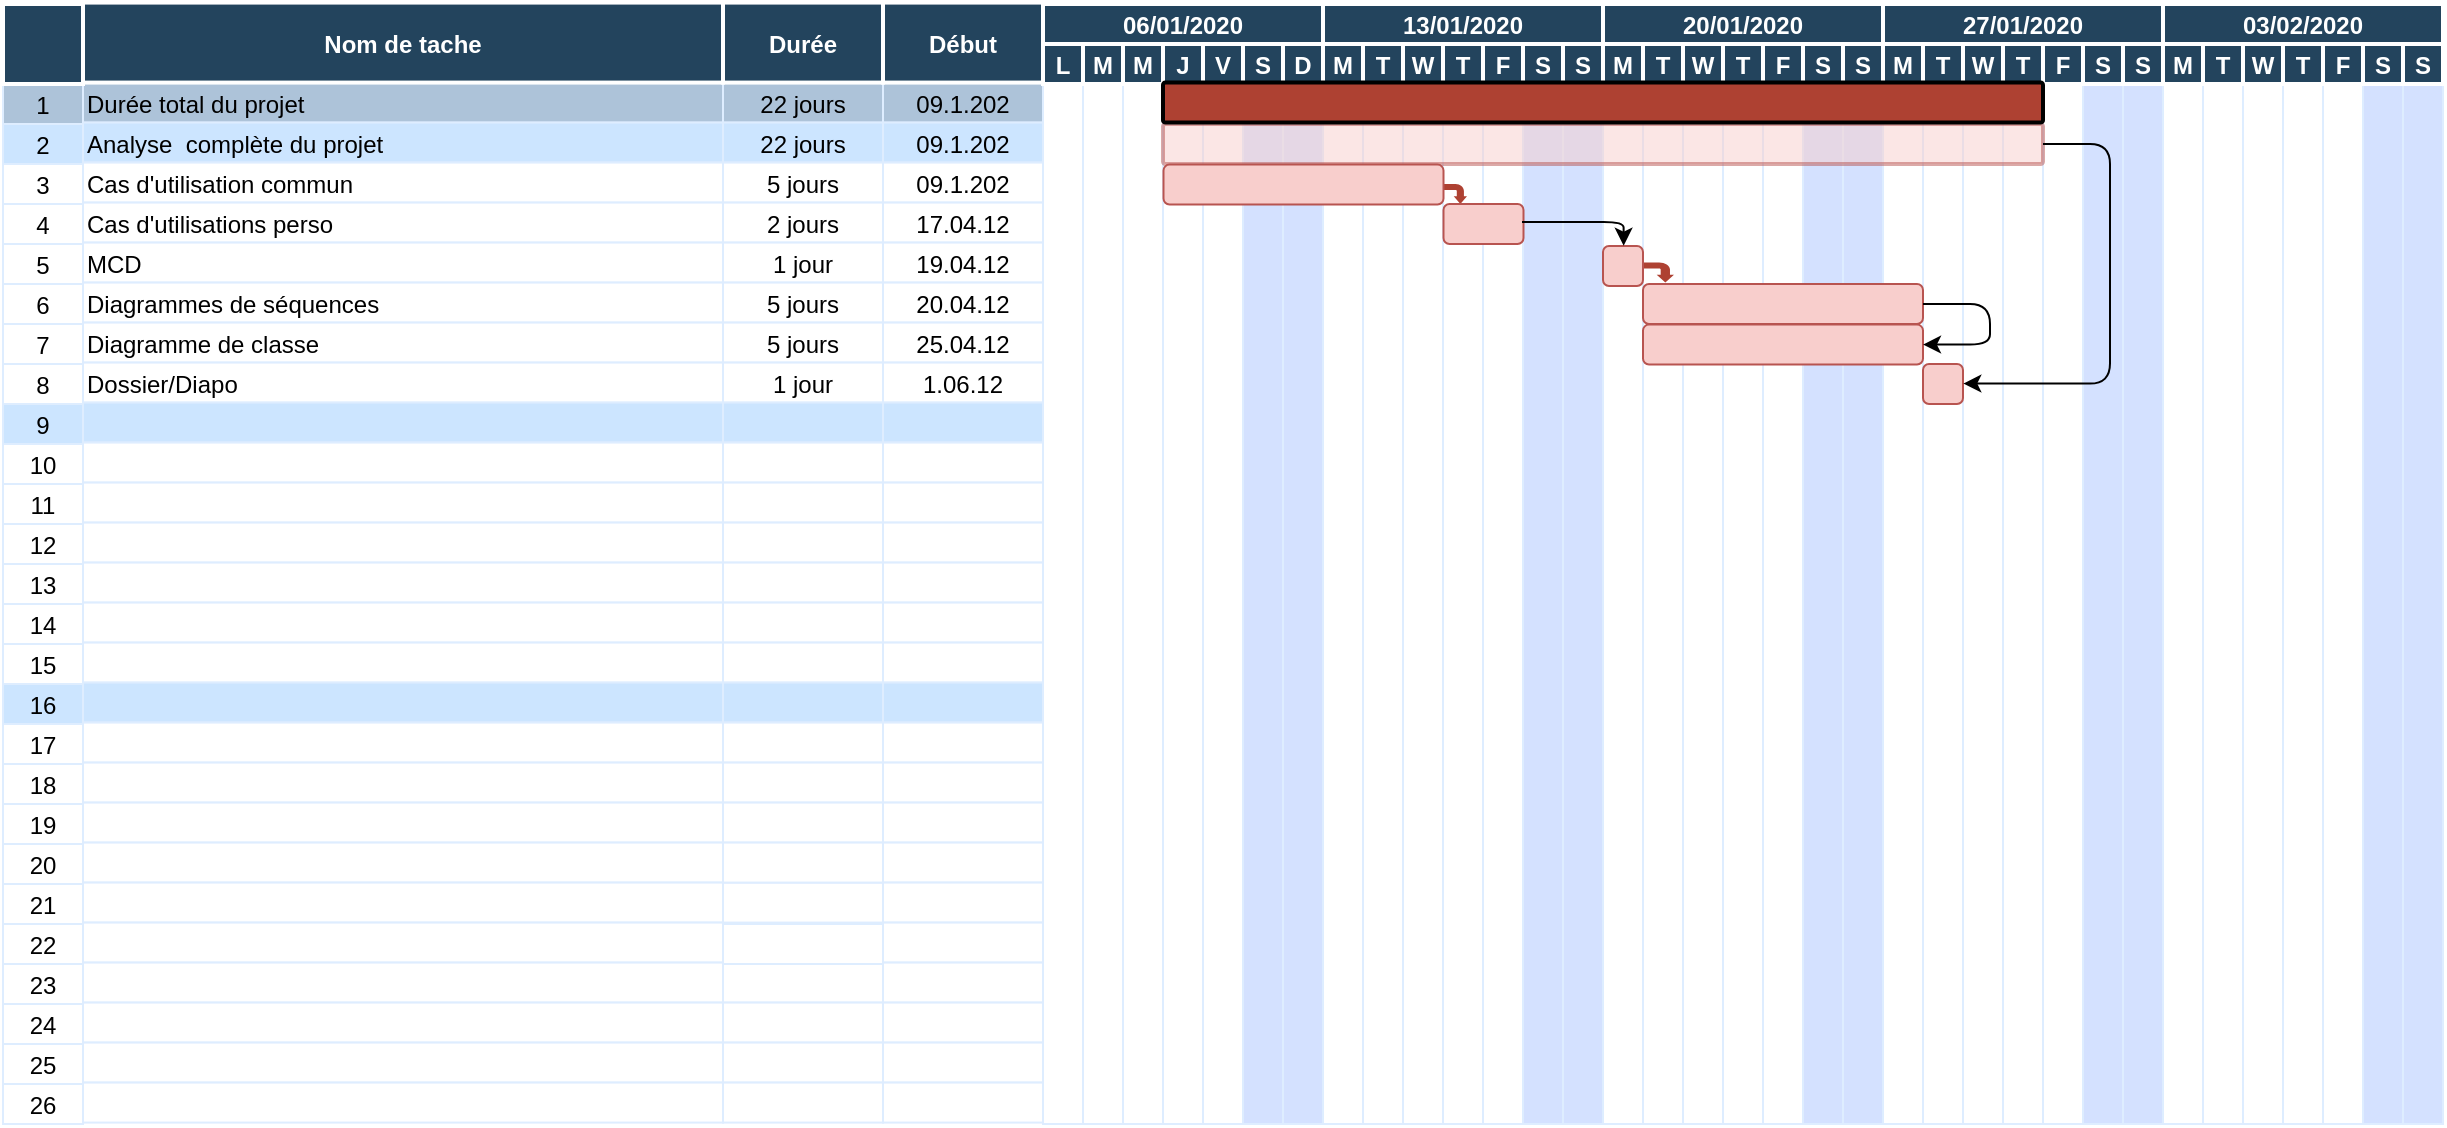 <mxfile version="12.6.1" type="device"><diagram name="Page-1" id="8378b5f6-a2b2-b727-a746-972ab9d02e00"><mxGraphModel dx="1185" dy="594" grid="1" gridSize="10" guides="1" tooltips="1" connect="0" arrows="1" fold="1" page="1" pageScale="1.5" pageWidth="1169" pageHeight="827" background="#ffffff" math="0" shadow="0"><root><mxCell id="0"/><mxCell id="1" parent="0"/><mxCell id="63" value="1" style="strokeColor=#DEEDFF;fillColor=#ADC3D9" parent="1" vertex="1"><mxGeometry x="166.5" y="380" width="40" height="20" as="geometry"/></mxCell><mxCell id="64" value="Durée total du projet" style="align=left;strokeColor=#DEEDFF;fillColor=#ADC3D9" parent="1" vertex="1"><mxGeometry x="206.5" y="379.29" width="320" height="20" as="geometry"/></mxCell><mxCell id="65" value="22 jours" style="strokeColor=#DEEDFF;fillColor=#ADC3D9" parent="1" vertex="1"><mxGeometry x="526.5" y="379.29" width="80.0" height="20" as="geometry"/></mxCell><mxCell id="66" value="09.1.202" style="strokeColor=#DEEDFF;fillColor=#ADC3D9" parent="1" vertex="1"><mxGeometry x="606.5" y="379.29" width="80.0" height="20" as="geometry"/></mxCell><mxCell id="68" value="" style="strokeColor=#DEEDFF" parent="1" vertex="1"><mxGeometry x="686.5" y="380.0" width="20" height="520" as="geometry"/></mxCell><mxCell id="69" value="2" style="strokeColor=#DEEDFF;fillColor=#CCE5FF" parent="1" vertex="1"><mxGeometry x="166.5" y="400.0" width="40" height="20" as="geometry"/></mxCell><mxCell id="70" value="Analyse  complète du projet" style="align=left;strokeColor=#DEEDFF;fillColor=#CCE5FF" parent="1" vertex="1"><mxGeometry x="206.5" y="399.29" width="320.0" height="20" as="geometry"/></mxCell><mxCell id="71" value="22 jours" style="strokeColor=#DEEDFF;fillColor=#CCE5FF" parent="1" vertex="1"><mxGeometry x="526.5" y="399.29" width="80.0" height="20" as="geometry"/></mxCell><mxCell id="72" value="09.1.202" style="strokeColor=#DEEDFF;fillColor=#CCE5FF" parent="1" vertex="1"><mxGeometry x="606.5" y="399.29" width="80.0" height="20" as="geometry"/></mxCell><mxCell id="74" value="3" style="strokeColor=#DEEDFF" parent="1" vertex="1"><mxGeometry x="166.5" y="420.0" width="40" height="20" as="geometry"/></mxCell><mxCell id="75" value="Cas d'utilisation commun" style="align=left;strokeColor=#DEEDFF" parent="1" vertex="1"><mxGeometry x="206.5" y="419.29" width="320.0" height="20.0" as="geometry"/></mxCell><mxCell id="76" value="5 jours" style="strokeColor=#DEEDFF" parent="1" vertex="1"><mxGeometry x="526.5" y="419.29" width="80.0" height="20" as="geometry"/></mxCell><mxCell id="77" value="09.1.202" style="strokeColor=#DEEDFF" parent="1" vertex="1"><mxGeometry x="606.5" y="419.29" width="80.0" height="20" as="geometry"/></mxCell><mxCell id="79" value="4" style="strokeColor=#DEEDFF" parent="1" vertex="1"><mxGeometry x="166.5" y="440.0" width="40" height="20" as="geometry"/></mxCell><mxCell id="80" value="Cas d'utilisations perso" style="align=left;strokeColor=#DEEDFF" parent="1" vertex="1"><mxGeometry x="206.5" y="439.29" width="320" height="20" as="geometry"/></mxCell><mxCell id="81" value="2 jours" style="strokeColor=#DEEDFF" parent="1" vertex="1"><mxGeometry x="526.5" y="439.29" width="80.0" height="20" as="geometry"/></mxCell><mxCell id="82" value="17.04.12" style="strokeColor=#DEEDFF" parent="1" vertex="1"><mxGeometry x="606.5" y="439.29" width="80.0" height="20" as="geometry"/></mxCell><mxCell id="84" value="5" style="strokeColor=#DEEDFF" parent="1" vertex="1"><mxGeometry x="166.5" y="460.0" width="40" height="20" as="geometry"/></mxCell><mxCell id="85" value="MCD" style="align=left;strokeColor=#DEEDFF" parent="1" vertex="1"><mxGeometry x="206.5" y="459.29" width="320.0" height="20" as="geometry"/></mxCell><mxCell id="86" value="1 jour" style="strokeColor=#DEEDFF" parent="1" vertex="1"><mxGeometry x="526.5" y="459.29" width="80.0" height="20" as="geometry"/></mxCell><mxCell id="87" value="19.04.12" style="strokeColor=#DEEDFF" parent="1" vertex="1"><mxGeometry x="606.5" y="459.29" width="80.0" height="20" as="geometry"/></mxCell><mxCell id="89" value="6" style="strokeColor=#DEEDFF" parent="1" vertex="1"><mxGeometry x="166.5" y="480.0" width="40" height="20" as="geometry"/></mxCell><mxCell id="90" value="Diagrammes de séquences" style="align=left;strokeColor=#DEEDFF" parent="1" vertex="1"><mxGeometry x="206.5" y="479.29" width="320.0" height="20" as="geometry"/></mxCell><mxCell id="91" value="5 jours" style="strokeColor=#DEEDFF" parent="1" vertex="1"><mxGeometry x="526.5" y="479.29" width="80.0" height="20" as="geometry"/></mxCell><mxCell id="92" value="20.04.12" style="strokeColor=#DEEDFF" parent="1" vertex="1"><mxGeometry x="606.5" y="479.29" width="80.0" height="20" as="geometry"/></mxCell><mxCell id="94" value="7" style="strokeColor=#DEEDFF" parent="1" vertex="1"><mxGeometry x="166.5" y="500.0" width="40" height="20" as="geometry"/></mxCell><mxCell id="95" value="Diagramme de classe" style="align=left;strokeColor=#DEEDFF" parent="1" vertex="1"><mxGeometry x="206.5" y="499.29" width="320.0" height="20" as="geometry"/></mxCell><mxCell id="96" value="5 jours" style="strokeColor=#DEEDFF" parent="1" vertex="1"><mxGeometry x="526.5" y="499.29" width="80.0" height="20" as="geometry"/></mxCell><mxCell id="97" value="25.04.12" style="strokeColor=#DEEDFF" parent="1" vertex="1"><mxGeometry x="606.5" y="499.29" width="80.0" height="20" as="geometry"/></mxCell><mxCell id="99" value="8" style="strokeColor=#DEEDFF" parent="1" vertex="1"><mxGeometry x="166.5" y="520.0" width="40" height="20" as="geometry"/></mxCell><mxCell id="100" value="Dossier/Diapo" style="align=left;strokeColor=#DEEDFF" parent="1" vertex="1"><mxGeometry x="206.5" y="519.29" width="320.0" height="20" as="geometry"/></mxCell><mxCell id="101" value="1 jour" style="strokeColor=#DEEDFF" parent="1" vertex="1"><mxGeometry x="526.5" y="519.29" width="80.0" height="20" as="geometry"/></mxCell><mxCell id="102" value="1.06.12" style="strokeColor=#DEEDFF" parent="1" vertex="1"><mxGeometry x="606.5" y="519.29" width="80.0" height="20" as="geometry"/></mxCell><mxCell id="104" value="9" style="strokeColor=#DEEDFF;fillColor=#CCE5FF" parent="1" vertex="1"><mxGeometry x="166.5" y="540.0" width="40" height="20" as="geometry"/></mxCell><mxCell id="105" value="" style="align=left;strokeColor=#DEEDFF;fillColor=#CCE5FF" parent="1" vertex="1"><mxGeometry x="206.5" y="539.29" width="320.0" height="20.0" as="geometry"/></mxCell><mxCell id="106" value="" style="strokeColor=#DEEDFF;fillColor=#CCE5FF" parent="1" vertex="1"><mxGeometry x="526.5" y="539.29" width="80.0" height="20" as="geometry"/></mxCell><mxCell id="107" value="" style="strokeColor=#DEEDFF;fillColor=#CCE5FF" parent="1" vertex="1"><mxGeometry x="606.5" y="539.29" width="80.0" height="20" as="geometry"/></mxCell><mxCell id="109" value="10" style="strokeColor=#DEEDFF" parent="1" vertex="1"><mxGeometry x="166.5" y="560.0" width="40" height="20" as="geometry"/></mxCell><mxCell id="110" value="" style="align=left;strokeColor=#DEEDFF" parent="1" vertex="1"><mxGeometry x="206.5" y="559.29" width="320.0" height="20" as="geometry"/></mxCell><mxCell id="111" value="" style="strokeColor=#DEEDFF" parent="1" vertex="1"><mxGeometry x="526.5" y="559.29" width="80.0" height="20" as="geometry"/></mxCell><mxCell id="112" value="" style="strokeColor=#DEEDFF" parent="1" vertex="1"><mxGeometry x="606.5" y="559.29" width="80.0" height="20" as="geometry"/></mxCell><mxCell id="114" value="11" style="strokeColor=#DEEDFF" parent="1" vertex="1"><mxGeometry x="166.5" y="580.0" width="40" height="20" as="geometry"/></mxCell><mxCell id="115" value="" style="align=left;strokeColor=#DEEDFF" parent="1" vertex="1"><mxGeometry x="206.5" y="579.29" width="320.0" height="20" as="geometry"/></mxCell><mxCell id="116" value="" style="strokeColor=#DEEDFF" parent="1" vertex="1"><mxGeometry x="526.5" y="579.29" width="80.0" height="20" as="geometry"/></mxCell><mxCell id="117" value="" style="strokeColor=#DEEDFF" parent="1" vertex="1"><mxGeometry x="606.5" y="579.29" width="80.0" height="20" as="geometry"/></mxCell><mxCell id="119" value="12" style="strokeColor=#DEEDFF" parent="1" vertex="1"><mxGeometry x="166.5" y="600.0" width="40" height="20" as="geometry"/></mxCell><mxCell id="120" value="" style="align=left;strokeColor=#DEEDFF" parent="1" vertex="1"><mxGeometry x="206.5" y="599.29" width="320" height="20" as="geometry"/></mxCell><mxCell id="121" value="" style="strokeColor=#DEEDFF" parent="1" vertex="1"><mxGeometry x="526.5" y="599.29" width="80.0" height="20" as="geometry"/></mxCell><mxCell id="122" value="" style="strokeColor=#DEEDFF" parent="1" vertex="1"><mxGeometry x="606.5" y="599.29" width="80.0" height="20" as="geometry"/></mxCell><mxCell id="124" value="13" style="strokeColor=#DEEDFF" parent="1" vertex="1"><mxGeometry x="166.5" y="620.0" width="40" height="20" as="geometry"/></mxCell><mxCell id="125" value="" style="align=left;strokeColor=#DEEDFF" parent="1" vertex="1"><mxGeometry x="206.5" y="619.29" width="320" height="20" as="geometry"/></mxCell><mxCell id="126" value="" style="strokeColor=#DEEDFF" parent="1" vertex="1"><mxGeometry x="526.5" y="619.29" width="80.0" height="20" as="geometry"/></mxCell><mxCell id="127" value="" style="strokeColor=#DEEDFF" parent="1" vertex="1"><mxGeometry x="606.5" y="619.29" width="80.0" height="20" as="geometry"/></mxCell><mxCell id="129" value="14" style="strokeColor=#DEEDFF" parent="1" vertex="1"><mxGeometry x="166.5" y="640.0" width="40" height="20" as="geometry"/></mxCell><mxCell id="130" value="" style="align=left;strokeColor=#DEEDFF" parent="1" vertex="1"><mxGeometry x="206.5" y="639.29" width="320.0" height="20" as="geometry"/></mxCell><mxCell id="131" value="" style="strokeColor=#DEEDFF" parent="1" vertex="1"><mxGeometry x="526.5" y="639.29" width="80.0" height="20" as="geometry"/></mxCell><mxCell id="132" value="" style="strokeColor=#DEEDFF" parent="1" vertex="1"><mxGeometry x="606.5" y="639.29" width="80.0" height="20" as="geometry"/></mxCell><mxCell id="134" value="15" style="strokeColor=#DEEDFF;fillColor=#FFFFFF" parent="1" vertex="1"><mxGeometry x="166.5" y="660.0" width="40" height="20" as="geometry"/></mxCell><mxCell id="135" value="" style="align=left;strokeColor=#DEEDFF;fillColor=#FFFFFF" parent="1" vertex="1"><mxGeometry x="206.5" y="659.29" width="320.0" height="20" as="geometry"/></mxCell><mxCell id="136" value="" style="strokeColor=#DEEDFF;fillColor=#FFFFFF" parent="1" vertex="1"><mxGeometry x="526.5" y="659.29" width="80.0" height="20" as="geometry"/></mxCell><mxCell id="137" value="" style="strokeColor=#DEEDFF;fillColor=#FFFFFF" parent="1" vertex="1"><mxGeometry x="606.5" y="659.29" width="80.0" height="20" as="geometry"/></mxCell><mxCell id="139" value="16" style="strokeColor=#DEEDFF;fillColor=#CCE5FF" parent="1" vertex="1"><mxGeometry x="166.5" y="680.0" width="40" height="20" as="geometry"/></mxCell><mxCell id="140" value="" style="align=left;strokeColor=#DEEDFF;fillColor=#CCE5FF" parent="1" vertex="1"><mxGeometry x="206.5" y="679.29" width="320.0" height="20" as="geometry"/></mxCell><mxCell id="141" value="" style="strokeColor=#DEEDFF;fillColor=#CCE5FF" parent="1" vertex="1"><mxGeometry x="526.5" y="679.29" width="80.0" height="20" as="geometry"/></mxCell><mxCell id="142" value="" style="strokeColor=#DEEDFF;fillColor=#CCE5FF" parent="1" vertex="1"><mxGeometry x="606.5" y="679.29" width="80.0" height="20" as="geometry"/></mxCell><mxCell id="144" value="17" style="strokeColor=#DEEDFF" parent="1" vertex="1"><mxGeometry x="166.5" y="700.0" width="40" height="20" as="geometry"/></mxCell><mxCell id="145" value="" style="align=left;strokeColor=#DEEDFF" parent="1" vertex="1"><mxGeometry x="206.5" y="699.29" width="320.0" height="20" as="geometry"/></mxCell><mxCell id="146" value="" style="strokeColor=#DEEDFF" parent="1" vertex="1"><mxGeometry x="526.5" y="699.29" width="80.0" height="20" as="geometry"/></mxCell><mxCell id="147" value="" style="strokeColor=#DEEDFF" parent="1" vertex="1"><mxGeometry x="606.5" y="699.29" width="80.0" height="20" as="geometry"/></mxCell><mxCell id="149" value="18" style="strokeColor=#DEEDFF" parent="1" vertex="1"><mxGeometry x="166.5" y="720.0" width="40" height="20" as="geometry"/></mxCell><mxCell id="150" value="" style="align=left;strokeColor=#DEEDFF" parent="1" vertex="1"><mxGeometry x="206.5" y="719.29" width="320.0" height="20" as="geometry"/></mxCell><mxCell id="151" value="" style="strokeColor=#DEEDFF" parent="1" vertex="1"><mxGeometry x="526.5" y="719.29" width="80.0" height="20" as="geometry"/></mxCell><mxCell id="152" value="" style="strokeColor=#DEEDFF" parent="1" vertex="1"><mxGeometry x="606.5" y="719.29" width="80.0" height="20" as="geometry"/></mxCell><mxCell id="154" value="19" style="strokeColor=#DEEDFF" parent="1" vertex="1"><mxGeometry x="166.5" y="740.0" width="40" height="20" as="geometry"/></mxCell><mxCell id="155" value="" style="align=left;strokeColor=#DEEDFF" parent="1" vertex="1"><mxGeometry x="206.5" y="739.29" width="320.0" height="20" as="geometry"/></mxCell><mxCell id="156" value="" style="strokeColor=#DEEDFF" parent="1" vertex="1"><mxGeometry x="526.5" y="739.29" width="80.0" height="20" as="geometry"/></mxCell><mxCell id="157" value="" style="strokeColor=#DEEDFF" parent="1" vertex="1"><mxGeometry x="606.5" y="739.29" width="80.0" height="20" as="geometry"/></mxCell><mxCell id="159" value="20" style="strokeColor=#DEEDFF" parent="1" vertex="1"><mxGeometry x="166.5" y="760.0" width="40" height="20" as="geometry"/></mxCell><mxCell id="160" value="" style="align=left;strokeColor=#DEEDFF" parent="1" vertex="1"><mxGeometry x="206.5" y="759.29" width="320.0" height="20" as="geometry"/></mxCell><mxCell id="162" value="" style="strokeColor=#DEEDFF" parent="1" vertex="1"><mxGeometry x="606.5" y="759.29" width="80.0" height="20" as="geometry"/></mxCell><mxCell id="164" value="21" style="strokeColor=#DEEDFF" parent="1" vertex="1"><mxGeometry x="166.5" y="780.0" width="40" height="20" as="geometry"/></mxCell><mxCell id="165" value="" style="align=left;strokeColor=#DEEDFF" parent="1" vertex="1"><mxGeometry x="206.5" y="779.29" width="320.0" height="20" as="geometry"/></mxCell><mxCell id="166" value="" style="strokeColor=#DEEDFF" parent="1" vertex="1"><mxGeometry x="526.5" y="779.29" width="80.0" height="20" as="geometry"/></mxCell><mxCell id="167" value="" style="strokeColor=#DEEDFF" parent="1" vertex="1"><mxGeometry x="606.5" y="779.29" width="80.0" height="20" as="geometry"/></mxCell><mxCell id="169" value="22" style="strokeColor=#DEEDFF" parent="1" vertex="1"><mxGeometry x="166.5" y="800.0" width="40" height="20" as="geometry"/></mxCell><mxCell id="170" value="" style="align=left;strokeColor=#DEEDFF" parent="1" vertex="1"><mxGeometry x="206.5" y="799.29" width="320.0" height="20" as="geometry"/></mxCell><mxCell id="172" value="" style="strokeColor=#DEEDFF" parent="1" vertex="1"><mxGeometry x="606.5" y="799.29" width="80.0" height="20" as="geometry"/></mxCell><mxCell id="174" value="23" style="strokeColor=#DEEDFF" parent="1" vertex="1"><mxGeometry x="166.5" y="820.0" width="40" height="20" as="geometry"/></mxCell><mxCell id="175" value="" style="align=left;strokeColor=#DEEDFF" parent="1" vertex="1"><mxGeometry x="206.5" y="819.29" width="320.0" height="20" as="geometry"/></mxCell><mxCell id="176" value="" style="strokeColor=#DEEDFF" parent="1" vertex="1"><mxGeometry x="526.5" y="819.29" width="80.0" height="20" as="geometry"/></mxCell><mxCell id="177" value="" style="strokeColor=#DEEDFF" parent="1" vertex="1"><mxGeometry x="606.5" y="819.29" width="80.0" height="20" as="geometry"/></mxCell><mxCell id="179" value="24" style="strokeColor=#DEEDFF" parent="1" vertex="1"><mxGeometry x="166.5" y="840.0" width="40" height="20" as="geometry"/></mxCell><mxCell id="180" value="" style="align=left;strokeColor=#DEEDFF" parent="1" vertex="1"><mxGeometry x="206.5" y="839.29" width="320.0" height="20" as="geometry"/></mxCell><mxCell id="181" value="" style="strokeColor=#DEEDFF" parent="1" vertex="1"><mxGeometry x="526.5" y="839.29" width="80.0" height="20" as="geometry"/></mxCell><mxCell id="182" value="" style="strokeColor=#DEEDFF" parent="1" vertex="1"><mxGeometry x="606.5" y="839.29" width="80.0" height="20" as="geometry"/></mxCell><mxCell id="184" value="25" style="strokeColor=#DEEDFF" parent="1" vertex="1"><mxGeometry x="166.5" y="860.0" width="40" height="20" as="geometry"/></mxCell><mxCell id="185" value="" style="align=left;strokeColor=#DEEDFF" parent="1" vertex="1"><mxGeometry x="206.5" y="859.29" width="320.0" height="20" as="geometry"/></mxCell><mxCell id="186" value="" style="strokeColor=#DEEDFF" parent="1" vertex="1"><mxGeometry x="526.5" y="859.29" width="80.0" height="20" as="geometry"/></mxCell><mxCell id="187" value="" style="strokeColor=#DEEDFF" parent="1" vertex="1"><mxGeometry x="606.5" y="859.29" width="80.0" height="20" as="geometry"/></mxCell><mxCell id="189" value="26" style="strokeColor=#DEEDFF" parent="1" vertex="1"><mxGeometry x="166.5" y="880.0" width="40" height="20" as="geometry"/></mxCell><mxCell id="190" value="" style="align=left;strokeColor=#DEEDFF" parent="1" vertex="1"><mxGeometry x="206.5" y="879.29" width="320.0" height="20" as="geometry"/></mxCell><mxCell id="191" value="" style="strokeColor=#DEEDFF" parent="1" vertex="1"><mxGeometry x="526.5" y="879.29" width="80.0" height="20" as="geometry"/></mxCell><mxCell id="192" value="" style="strokeColor=#DEEDFF" parent="1" vertex="1"><mxGeometry x="606.5" y="879.29" width="80.0" height="20" as="geometry"/></mxCell><mxCell id="194" value="" style="strokeColor=#DEEDFF" parent="1" vertex="1"><mxGeometry x="706.5" y="380.0" width="20" height="520" as="geometry"/></mxCell><mxCell id="195" value="" style="strokeColor=#DEEDFF" parent="1" vertex="1"><mxGeometry x="726.5" y="380.0" width="20" height="520" as="geometry"/></mxCell><mxCell id="196" value="" style="strokeColor=#DEEDFF" parent="1" vertex="1"><mxGeometry x="746.5" y="380.0" width="20" height="520" as="geometry"/></mxCell><mxCell id="197" value="" style="strokeColor=#DEEDFF" parent="1" vertex="1"><mxGeometry x="766.5" y="380.0" width="20" height="520" as="geometry"/></mxCell><mxCell id="198" value="" style="strokeColor=#DEEDFF;fillColor=#D4E1FF" parent="1" vertex="1"><mxGeometry x="786.5" y="380.0" width="20" height="520" as="geometry"/></mxCell><mxCell id="199" value="" style="strokeColor=#DEEDFF;fillColor=#D4E1FF" parent="1" vertex="1"><mxGeometry x="806.5" y="380.0" width="20" height="520" as="geometry"/></mxCell><mxCell id="200" value="" style="strokeColor=#DEEDFF" parent="1" vertex="1"><mxGeometry x="826.5" y="380.0" width="20" height="520" as="geometry"/></mxCell><mxCell id="201" value="" style="strokeColor=#DEEDFF" parent="1" vertex="1"><mxGeometry x="846.5" y="380.0" width="20" height="520" as="geometry"/></mxCell><mxCell id="202" value="" style="strokeColor=#DEEDFF" parent="1" vertex="1"><mxGeometry x="866.5" y="380.0" width="20" height="520" as="geometry"/></mxCell><mxCell id="203" value="" style="strokeColor=#DEEDFF" parent="1" vertex="1"><mxGeometry x="886.5" y="380.0" width="20" height="520" as="geometry"/></mxCell><mxCell id="204" value="" style="strokeColor=#DEEDFF" parent="1" vertex="1"><mxGeometry x="906.5" y="380.0" width="20" height="520" as="geometry"/></mxCell><mxCell id="205" value="" style="strokeColor=#DEEDFF;fillColor=#D4E1FF" parent="1" vertex="1"><mxGeometry x="926.5" y="380.0" width="20" height="520" as="geometry"/></mxCell><mxCell id="206" value="" style="strokeColor=#DEEDFF;fillColor=#D4E1FF" parent="1" vertex="1"><mxGeometry x="946.5" y="380.0" width="20" height="520" as="geometry"/></mxCell><mxCell id="207" value="" style="strokeColor=#DEEDFF" parent="1" vertex="1"><mxGeometry x="966.5" y="380.0" width="20" height="520" as="geometry"/></mxCell><mxCell id="208" value="" style="strokeColor=#DEEDFF" parent="1" vertex="1"><mxGeometry x="986.5" y="380.0" width="20" height="520" as="geometry"/></mxCell><mxCell id="209" value="" style="strokeColor=#DEEDFF" parent="1" vertex="1"><mxGeometry x="1006.5" y="380.0" width="20" height="520" as="geometry"/></mxCell><mxCell id="210" value="" style="strokeColor=#DEEDFF" parent="1" vertex="1"><mxGeometry x="1026.5" y="380.0" width="20" height="520" as="geometry"/></mxCell><mxCell id="211" value="" style="strokeColor=#DEEDFF" parent="1" vertex="1"><mxGeometry x="1046.5" y="380.0" width="20" height="520" as="geometry"/></mxCell><mxCell id="212" value="" style="strokeColor=#DEEDFF;fillColor=#D4E1FF" parent="1" vertex="1"><mxGeometry x="1066.5" y="380.0" width="20" height="520" as="geometry"/></mxCell><mxCell id="213" value="" style="strokeColor=#DEEDFF;fillColor=#D4E1FF" parent="1" vertex="1"><mxGeometry x="1086.5" y="380.0" width="20" height="520" as="geometry"/></mxCell><mxCell id="214" value="" style="strokeColor=#DEEDFF" parent="1" vertex="1"><mxGeometry x="1106.5" y="380.0" width="20" height="520" as="geometry"/></mxCell><mxCell id="215" value="" style="strokeColor=#DEEDFF" parent="1" vertex="1"><mxGeometry x="1126.5" y="380.0" width="20" height="520" as="geometry"/></mxCell><mxCell id="216" value="" style="strokeColor=#DEEDFF" parent="1" vertex="1"><mxGeometry x="1146.5" y="380.0" width="20" height="520" as="geometry"/></mxCell><mxCell id="217" value="" style="strokeColor=#DEEDFF" parent="1" vertex="1"><mxGeometry x="1166.5" y="380.0" width="20" height="520" as="geometry"/></mxCell><mxCell id="218" value="" style="strokeColor=#DEEDFF" parent="1" vertex="1"><mxGeometry x="1186.5" y="380.0" width="20" height="520" as="geometry"/></mxCell><mxCell id="219" value="" style="strokeColor=#DEEDFF;fillColor=#D4E1FF" parent="1" vertex="1"><mxGeometry x="1206.5" y="380.0" width="20" height="520" as="geometry"/></mxCell><mxCell id="220" value="" style="strokeColor=#DEEDFF;fillColor=#D4E1FF" parent="1" vertex="1"><mxGeometry x="1226.5" y="380.0" width="20" height="520" as="geometry"/></mxCell><mxCell id="221" value="" style="strokeColor=#DEEDFF" parent="1" vertex="1"><mxGeometry x="1246.5" y="380.0" width="20" height="520" as="geometry"/></mxCell><mxCell id="222" value="" style="strokeColor=#DEEDFF" parent="1" vertex="1"><mxGeometry x="1266.5" y="380.0" width="20" height="520" as="geometry"/></mxCell><mxCell id="223" value="" style="strokeColor=#DEEDFF" parent="1" vertex="1"><mxGeometry x="1286.5" y="380.0" width="20" height="520" as="geometry"/></mxCell><mxCell id="224" value="" style="strokeColor=#DEEDFF" parent="1" vertex="1"><mxGeometry x="1306.5" y="380.0" width="20" height="520" as="geometry"/></mxCell><mxCell id="225" value="" style="strokeColor=#DEEDFF" parent="1" vertex="1"><mxGeometry x="1326.5" y="380.0" width="20" height="520" as="geometry"/></mxCell><mxCell id="226" value="" style="strokeColor=#DEEDFF;fillColor=#D4E1FF" parent="1" vertex="1"><mxGeometry x="1346.5" y="380.0" width="20" height="520" as="geometry"/></mxCell><mxCell id="227" value="" style="strokeColor=#DEEDFF;fillColor=#D4E1FF" parent="1" vertex="1"><mxGeometry x="1366.5" y="380.0" width="20" height="520" as="geometry"/></mxCell><mxCell id="2" value="Nom de tache" style="fillColor=#23445D;strokeColor=#FFFFFF;strokeWidth=2;fontColor=#FFFFFF;fontStyle=1" parent="1" vertex="1"><mxGeometry x="206.5" y="339.29" width="320" height="40" as="geometry"/></mxCell><mxCell id="3" value="" style="fillColor=#23445D;strokeColor=#FFFFFF;strokeWidth=2;fontColor=#FFFFFF;fontStyle=1" parent="1" vertex="1"><mxGeometry x="166.5" y="340" width="40" height="40" as="geometry"/></mxCell><mxCell id="4" value="06/01/2020" style="fillColor=#23445D;strokeColor=#FFFFFF;strokeWidth=2;fontColor=#FFFFFF;fontStyle=1" parent="1" vertex="1"><mxGeometry x="686.5" y="340.0" width="140" height="20" as="geometry"/></mxCell><mxCell id="5" value="L" style="fillColor=#23445D;strokeColor=#FFFFFF;strokeWidth=2;fontColor=#FFFFFF;fontStyle=1" parent="1" vertex="1"><mxGeometry x="686.5" y="360.0" width="20" height="20" as="geometry"/></mxCell><mxCell id="6" value="M" style="fillColor=#23445D;strokeColor=#FFFFFF;strokeWidth=2;fontColor=#FFFFFF;fontStyle=1" parent="1" vertex="1"><mxGeometry x="706.5" y="360.0" width="20" height="20" as="geometry"/></mxCell><mxCell id="7" value="M" style="fillColor=#23445D;strokeColor=#FFFFFF;strokeWidth=2;fontColor=#FFFFFF;fontStyle=1" parent="1" vertex="1"><mxGeometry x="726.5" y="360.0" width="20" height="20" as="geometry"/></mxCell><mxCell id="8" value="J" style="fillColor=#23445D;strokeColor=#FFFFFF;strokeWidth=2;fontColor=#FFFFFF;fontStyle=1" parent="1" vertex="1"><mxGeometry x="746.5" y="360.0" width="20" height="20" as="geometry"/></mxCell><mxCell id="9" value="V" style="fillColor=#23445D;strokeColor=#FFFFFF;strokeWidth=2;fontColor=#FFFFFF;fontStyle=1" parent="1" vertex="1"><mxGeometry x="766.5" y="360.0" width="20" height="20" as="geometry"/></mxCell><mxCell id="10" value="S" style="fillColor=#23445D;strokeColor=#FFFFFF;strokeWidth=2;fontColor=#FFFFFF;fontStyle=1" parent="1" vertex="1"><mxGeometry x="786.5" y="360.0" width="20" height="20" as="geometry"/></mxCell><mxCell id="11" value="D" style="fillColor=#23445D;strokeColor=#FFFFFF;strokeWidth=2;fontColor=#FFFFFF;fontStyle=1" parent="1" vertex="1"><mxGeometry x="806.5" y="360.0" width="20" height="20" as="geometry"/></mxCell><mxCell id="12" value="Durée" style="fillColor=#23445D;strokeColor=#FFFFFF;strokeWidth=2;fontColor=#FFFFFF;fontStyle=1" parent="1" vertex="1"><mxGeometry x="526.5" y="339.29" width="80.0" height="40.0" as="geometry"/></mxCell><mxCell id="13" value="Début" style="fillColor=#23445D;strokeColor=#FFFFFF;strokeWidth=2;fontColor=#FFFFFF;fontStyle=1" parent="1" vertex="1"><mxGeometry x="606.5" y="339.29" width="80.0" height="40.0" as="geometry"/></mxCell><mxCell id="15" value="13/01/2020" style="fillColor=#23445D;strokeColor=#FFFFFF;strokeWidth=2;fontColor=#FFFFFF;fontStyle=1" parent="1" vertex="1"><mxGeometry x="826.5" y="340.0" width="140" height="20" as="geometry"/></mxCell><mxCell id="16" value="M" style="fillColor=#23445D;strokeColor=#FFFFFF;strokeWidth=2;fontColor=#FFFFFF;fontStyle=1" parent="1" vertex="1"><mxGeometry x="826.5" y="360.0" width="20" height="20" as="geometry"/></mxCell><mxCell id="17" value="T" style="fillColor=#23445D;strokeColor=#FFFFFF;strokeWidth=2;fontColor=#FFFFFF;fontStyle=1" parent="1" vertex="1"><mxGeometry x="846.5" y="360.0" width="20" height="20" as="geometry"/></mxCell><mxCell id="18" value="W" style="fillColor=#23445D;strokeColor=#FFFFFF;strokeWidth=2;fontColor=#FFFFFF;fontStyle=1" parent="1" vertex="1"><mxGeometry x="866.5" y="360.0" width="20" height="20" as="geometry"/></mxCell><mxCell id="19" value="T" style="fillColor=#23445D;strokeColor=#FFFFFF;strokeWidth=2;fontColor=#FFFFFF;fontStyle=1" parent="1" vertex="1"><mxGeometry x="886.5" y="360.0" width="20" height="20" as="geometry"/></mxCell><mxCell id="20" value="F" style="fillColor=#23445D;strokeColor=#FFFFFF;strokeWidth=2;fontColor=#FFFFFF;fontStyle=1" parent="1" vertex="1"><mxGeometry x="906.5" y="360.0" width="20" height="20" as="geometry"/></mxCell><mxCell id="21" value="S" style="fillColor=#23445D;strokeColor=#FFFFFF;strokeWidth=2;fontColor=#FFFFFF;fontStyle=1" parent="1" vertex="1"><mxGeometry x="926.5" y="360.0" width="20" height="20" as="geometry"/></mxCell><mxCell id="22" value="S" style="fillColor=#23445D;strokeColor=#FFFFFF;strokeWidth=2;fontColor=#FFFFFF;fontStyle=1" parent="1" vertex="1"><mxGeometry x="946.5" y="360.0" width="20" height="20" as="geometry"/></mxCell><mxCell id="23" value="20/01/2020" style="fillColor=#23445D;strokeColor=#FFFFFF;strokeWidth=2;fontColor=#FFFFFF;fontStyle=1" parent="1" vertex="1"><mxGeometry x="966.5" y="340.0" width="140" height="20" as="geometry"/></mxCell><mxCell id="24" value="M" style="fillColor=#23445D;strokeColor=#FFFFFF;strokeWidth=2;fontColor=#FFFFFF;fontStyle=1" parent="1" vertex="1"><mxGeometry x="966.5" y="360.0" width="20" height="20" as="geometry"/></mxCell><mxCell id="25" value="T" style="fillColor=#23445D;strokeColor=#FFFFFF;strokeWidth=2;fontColor=#FFFFFF;fontStyle=1" parent="1" vertex="1"><mxGeometry x="986.5" y="360.0" width="20" height="20" as="geometry"/></mxCell><mxCell id="26" value="W" style="fillColor=#23445D;strokeColor=#FFFFFF;strokeWidth=2;fontColor=#FFFFFF;fontStyle=1" parent="1" vertex="1"><mxGeometry x="1006.5" y="360.0" width="20" height="20" as="geometry"/></mxCell><mxCell id="27" value="T" style="fillColor=#23445D;strokeColor=#FFFFFF;strokeWidth=2;fontColor=#FFFFFF;fontStyle=1" parent="1" vertex="1"><mxGeometry x="1026.5" y="360.0" width="20" height="20" as="geometry"/></mxCell><mxCell id="28" value="F" style="fillColor=#23445D;strokeColor=#FFFFFF;strokeWidth=2;fontColor=#FFFFFF;fontStyle=1" parent="1" vertex="1"><mxGeometry x="1046.5" y="360.0" width="20" height="20" as="geometry"/></mxCell><mxCell id="29" value="S" style="fillColor=#23445D;strokeColor=#FFFFFF;strokeWidth=2;fontColor=#FFFFFF;fontStyle=1" parent="1" vertex="1"><mxGeometry x="1066.5" y="360.0" width="20" height="20" as="geometry"/></mxCell><mxCell id="30" value="S" style="fillColor=#23445D;strokeColor=#FFFFFF;strokeWidth=2;fontColor=#FFFFFF;fontStyle=1" parent="1" vertex="1"><mxGeometry x="1086.5" y="360.0" width="20" height="20" as="geometry"/></mxCell><mxCell id="31" value="27/01/2020" style="fillColor=#23445D;strokeColor=#FFFFFF;strokeWidth=2;fontColor=#FFFFFF;fontStyle=1" parent="1" vertex="1"><mxGeometry x="1106.5" y="340.0" width="140" height="20" as="geometry"/></mxCell><mxCell id="32" value="M" style="fillColor=#23445D;strokeColor=#FFFFFF;strokeWidth=2;fontColor=#FFFFFF;fontStyle=1" parent="1" vertex="1"><mxGeometry x="1106.5" y="360.0" width="20" height="20" as="geometry"/></mxCell><mxCell id="33" value="T" style="fillColor=#23445D;strokeColor=#FFFFFF;strokeWidth=2;fontColor=#FFFFFF;fontStyle=1" parent="1" vertex="1"><mxGeometry x="1126.5" y="360.0" width="20" height="20" as="geometry"/></mxCell><mxCell id="34" value="W" style="fillColor=#23445D;strokeColor=#FFFFFF;strokeWidth=2;fontColor=#FFFFFF;fontStyle=1" parent="1" vertex="1"><mxGeometry x="1146.5" y="360.0" width="20" height="20" as="geometry"/></mxCell><mxCell id="35" value="T" style="fillColor=#23445D;strokeColor=#FFFFFF;strokeWidth=2;fontColor=#FFFFFF;fontStyle=1" parent="1" vertex="1"><mxGeometry x="1166.5" y="360.0" width="20" height="20" as="geometry"/></mxCell><mxCell id="36" value="F" style="fillColor=#23445D;strokeColor=#FFFFFF;strokeWidth=2;fontColor=#FFFFFF;fontStyle=1" parent="1" vertex="1"><mxGeometry x="1186.5" y="360" width="20" height="20" as="geometry"/></mxCell><mxCell id="37" value="S" style="fillColor=#23445D;strokeColor=#FFFFFF;strokeWidth=2;fontColor=#FFFFFF;fontStyle=1" parent="1" vertex="1"><mxGeometry x="1206.5" y="360" width="20" height="20" as="geometry"/></mxCell><mxCell id="38" value="S" style="fillColor=#23445D;strokeColor=#FFFFFF;strokeWidth=2;fontColor=#FFFFFF;fontStyle=1" parent="1" vertex="1"><mxGeometry x="1226.5" y="360" width="20" height="20" as="geometry"/></mxCell><mxCell id="39" value="03/02/2020" style="fillColor=#23445D;strokeColor=#FFFFFF;strokeWidth=2;fontColor=#FFFFFF;fontStyle=1" parent="1" vertex="1"><mxGeometry x="1246.5" y="340.0" width="140" height="20" as="geometry"/></mxCell><mxCell id="40" value="M" style="fillColor=#23445D;strokeColor=#FFFFFF;strokeWidth=2;fontColor=#FFFFFF;fontStyle=1" parent="1" vertex="1"><mxGeometry x="1246.5" y="360.0" width="20" height="20" as="geometry"/></mxCell><mxCell id="41" value="T" style="fillColor=#23445D;strokeColor=#FFFFFF;strokeWidth=2;fontColor=#FFFFFF;fontStyle=1" parent="1" vertex="1"><mxGeometry x="1266.5" y="360.0" width="20" height="20" as="geometry"/></mxCell><mxCell id="42" value="W" style="fillColor=#23445D;strokeColor=#FFFFFF;strokeWidth=2;fontColor=#FFFFFF;fontStyle=1" parent="1" vertex="1"><mxGeometry x="1286.5" y="360.0" width="20" height="20" as="geometry"/></mxCell><mxCell id="43" value="T" style="fillColor=#23445D;strokeColor=#FFFFFF;strokeWidth=2;fontColor=#FFFFFF;fontStyle=1" parent="1" vertex="1"><mxGeometry x="1306.5" y="360.0" width="20" height="20" as="geometry"/></mxCell><mxCell id="44" value="F" style="fillColor=#23445D;strokeColor=#FFFFFF;strokeWidth=2;fontColor=#FFFFFF;fontStyle=1" parent="1" vertex="1"><mxGeometry x="1326.5" y="360" width="20" height="20" as="geometry"/></mxCell><mxCell id="45" value="S" style="fillColor=#23445D;strokeColor=#FFFFFF;strokeWidth=2;fontColor=#FFFFFF;fontStyle=1" parent="1" vertex="1"><mxGeometry x="1346.5" y="360" width="20" height="20" as="geometry"/></mxCell><mxCell id="46" value="S" style="fillColor=#23445D;strokeColor=#FFFFFF;strokeWidth=2;fontColor=#FFFFFF;fontStyle=1" parent="1" vertex="1"><mxGeometry x="1366.5" y="360" width="20" height="20" as="geometry"/></mxCell><mxCell id="242" value="" style="shape=mxgraph.flowchart.process;fillColor=#f8cecc;strokeColor=#b85450;strokeWidth=2;opacity=50" parent="1" vertex="1"><mxGeometry x="746.5" y="400" width="440" height="20" as="geometry"/></mxCell><mxCell id="254" value="" style="shape=mxgraph.flowchart.process;fillColor=#AE4132;strokeColor=#000000;strokeWidth=2;opacity=100" parent="1" vertex="1"><mxGeometry x="746.5" y="379.29" width="440" height="20" as="geometry"/></mxCell><mxCell id="270" value="" style="shape=mxgraph.arrows.bent_right_arrow;fillColor=#AE4132;strokeColor=none;strokeWidth=2;direction=south" parent="1" vertex="1"><mxGeometry x="887" y="430" width="11.5" height="10" as="geometry"/></mxCell><mxCell id="e3pSrrmeAIrhWp1euOdK-282" value="" style="strokeColor=#DEEDFF" vertex="1" parent="1"><mxGeometry x="526.5" y="759.29" width="80.0" height="20" as="geometry"/></mxCell><mxCell id="e3pSrrmeAIrhWp1euOdK-283" value="" style="strokeColor=#DEEDFF" vertex="1" parent="1"><mxGeometry x="526.5" y="800.0" width="80.0" height="20" as="geometry"/></mxCell><mxCell id="e3pSrrmeAIrhWp1euOdK-285" value="" style="rounded=1;whiteSpace=wrap;html=1;fillColor=#f8cecc;strokeColor=#b85450;" vertex="1" parent="1"><mxGeometry x="746.75" y="420.29" width="140" height="20" as="geometry"/></mxCell><mxCell id="e3pSrrmeAIrhWp1euOdK-286" value="" style="rounded=1;whiteSpace=wrap;html=1;fillColor=#f8cecc;strokeColor=#b85450;" vertex="1" parent="1"><mxGeometry x="886.75" y="440" width="40" height="20" as="geometry"/></mxCell><mxCell id="e3pSrrmeAIrhWp1euOdK-287" value="" style="rounded=1;whiteSpace=wrap;html=1;fillColor=#f8cecc;strokeColor=#b85450;" vertex="1" parent="1"><mxGeometry x="966.5" y="461" width="20" height="20" as="geometry"/></mxCell><mxCell id="e3pSrrmeAIrhWp1euOdK-288" value="" style="rounded=1;whiteSpace=wrap;html=1;fillColor=#f8cecc;strokeColor=#b85450;" vertex="1" parent="1"><mxGeometry x="986.5" y="480" width="140" height="20" as="geometry"/></mxCell><mxCell id="e3pSrrmeAIrhWp1euOdK-295" value="" style="rounded=1;whiteSpace=wrap;html=1;fillColor=#f8cecc;strokeColor=#b85450;" vertex="1" parent="1"><mxGeometry x="986.5" y="500.29" width="140" height="20" as="geometry"/></mxCell><mxCell id="e3pSrrmeAIrhWp1euOdK-296" value="" style="rounded=1;whiteSpace=wrap;html=1;fillColor=#f8cecc;strokeColor=#b85450;arcSize=15;" vertex="1" parent="1"><mxGeometry x="1126.5" y="520" width="20" height="20" as="geometry"/></mxCell><mxCell id="e3pSrrmeAIrhWp1euOdK-298" value="" style="shape=mxgraph.arrows.bent_right_arrow;fillColor=#AE4132;strokeColor=none;strokeWidth=2;direction=south" vertex="1" parent="1"><mxGeometry x="987" y="469.29" width="15" height="10" as="geometry"/></mxCell><mxCell id="e3pSrrmeAIrhWp1euOdK-300" value="" style="edgeStyle=segmentEdgeStyle;endArrow=classic;html=1;entryX=0.008;entryY=0.288;entryDx=0;entryDy=0;entryPerimeter=0;" edge="1" parent="1" source="217" target="216"><mxGeometry width="50" height="50" relative="1" as="geometry"><mxPoint x="1186.5" y="481" as="sourcePoint"/><mxPoint x="1236.5" y="431" as="targetPoint"/><Array as="points"><mxPoint x="1220" y="410"/><mxPoint x="1220" y="530"/></Array></mxGeometry></mxCell><mxCell id="e3pSrrmeAIrhWp1euOdK-301" value="" style="edgeStyle=segmentEdgeStyle;endArrow=classic;html=1;" edge="1" parent="1" source="e3pSrrmeAIrhWp1euOdK-288" target="e3pSrrmeAIrhWp1euOdK-295"><mxGeometry width="50" height="50" relative="1" as="geometry"><mxPoint x="1110" y="495" as="sourcePoint"/><mxPoint x="1176.5" y="445" as="targetPoint"/><Array as="points"><mxPoint x="1160" y="490"/><mxPoint x="1160" y="510.29"/></Array></mxGeometry></mxCell><mxCell id="e3pSrrmeAIrhWp1euOdK-303" value="" style="edgeStyle=segmentEdgeStyle;endArrow=classic;html=1;entryX=0.717;entryY=0.042;entryDx=0;entryDy=0;entryPerimeter=0;" edge="1" parent="1"><mxGeometry width="50" height="50" relative="1" as="geometry"><mxPoint x="926" y="449" as="sourcePoint"/><mxPoint x="976.833" y="460.833" as="targetPoint"/><Array as="points"><mxPoint x="977" y="449"/></Array></mxGeometry></mxCell></root></mxGraphModel></diagram></mxfile>
